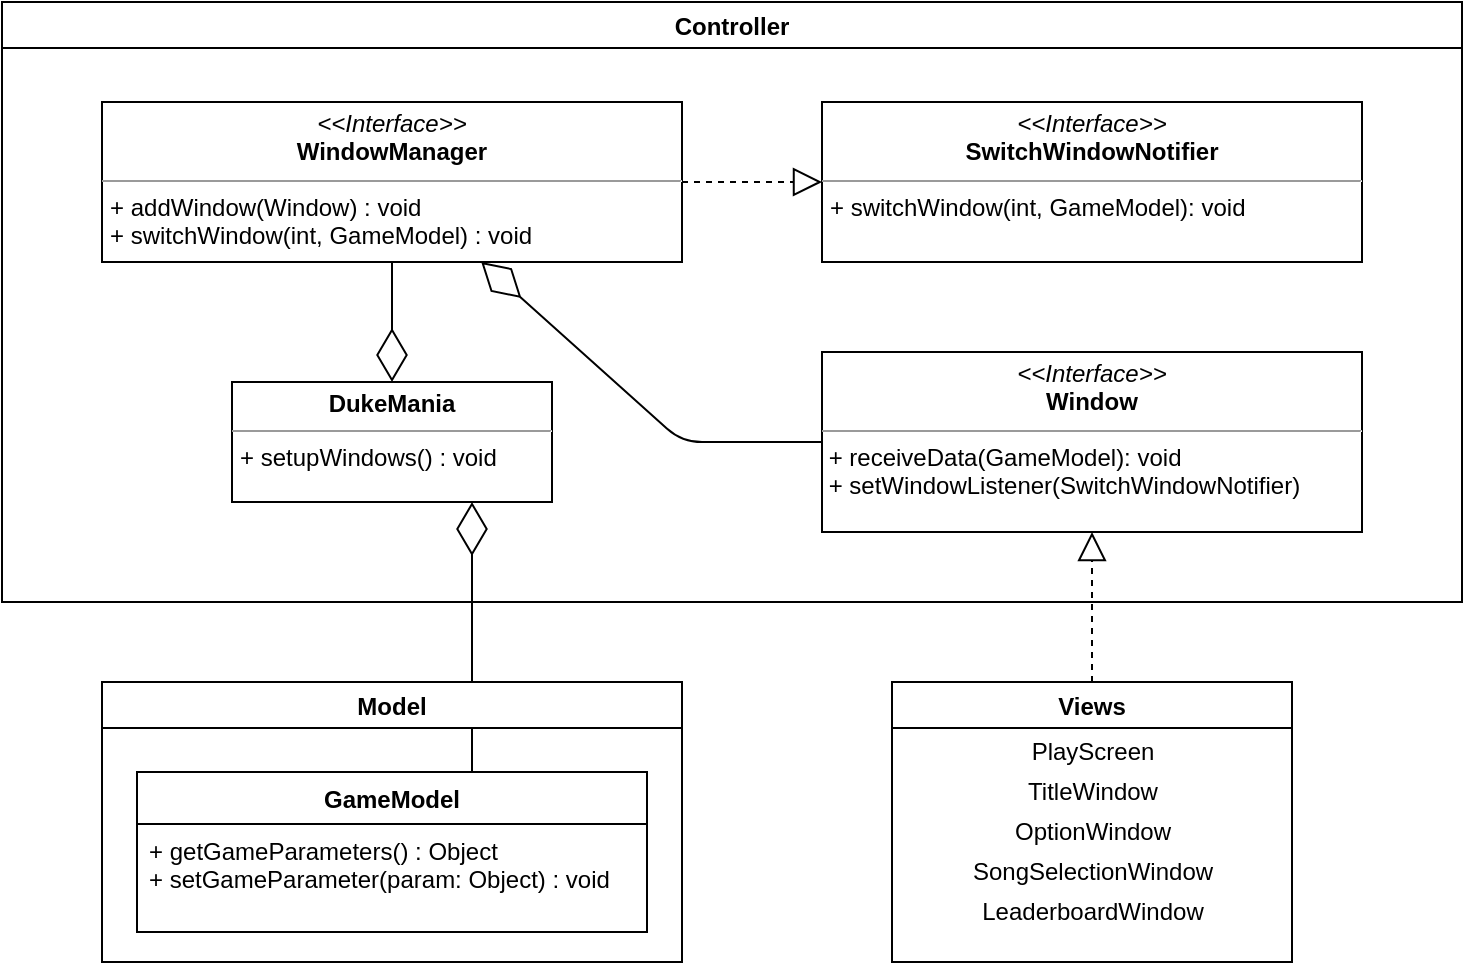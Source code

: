 <mxfile version="14.9.8"><diagram id="nyu8Z6RJ2KdbxtdXhRC9" name="Page-1"><mxGraphModel dx="358" dy="603" grid="1" gridSize="10" guides="1" tooltips="1" connect="1" arrows="1" fold="1" page="1" pageScale="1" pageWidth="827" pageHeight="1169" math="0" shadow="0"><root><mxCell id="0"/><mxCell id="1" parent="0"/><mxCell id="0Zcz4t7QTz2DXQ4KWZik-14" value="" style="endArrow=diamondThin;endFill=0;endSize=24;html=1;entryX=0.75;entryY=1;entryDx=0;entryDy=0;" parent="1" target="8ULCTMuRKkHxZzwjEUg1-7" edge="1"><mxGeometry width="160" relative="1" as="geometry"><mxPoint x="1146" y="990" as="sourcePoint"/><mxPoint x="490" y="594.5" as="targetPoint"/><Array as="points"><mxPoint x="1185" y="980"/></Array></mxGeometry></mxCell><mxCell id="0Zcz4t7QTz2DXQ4KWZik-15" value="Views" style="swimlane;" parent="1" vertex="1"><mxGeometry x="1395" y="920" width="200" height="140" as="geometry"><mxRectangle x="1020" y="530" width="70" height="23" as="alternateBounds"/></mxGeometry></mxCell><mxCell id="8ULCTMuRKkHxZzwjEUg1-10" value="PlayScreen" style="text;html=1;align=center;verticalAlign=middle;resizable=0;points=[];autosize=1;strokeColor=none;" vertex="1" parent="0Zcz4t7QTz2DXQ4KWZik-15"><mxGeometry x="60" y="25" width="80" height="20" as="geometry"/></mxCell><mxCell id="8ULCTMuRKkHxZzwjEUg1-11" value="TitleWindow" style="text;html=1;align=center;verticalAlign=middle;resizable=0;points=[];autosize=1;strokeColor=none;" vertex="1" parent="0Zcz4t7QTz2DXQ4KWZik-15"><mxGeometry x="60" y="45" width="80" height="20" as="geometry"/></mxCell><mxCell id="8ULCTMuRKkHxZzwjEUg1-15" value="SongSelectionWindow" style="text;html=1;align=center;verticalAlign=middle;resizable=0;points=[];autosize=1;strokeColor=none;" vertex="1" parent="0Zcz4t7QTz2DXQ4KWZik-15"><mxGeometry x="30" y="85" width="140" height="20" as="geometry"/></mxCell><mxCell id="8ULCTMuRKkHxZzwjEUg1-13" value="OptionWindow" style="text;html=1;align=center;verticalAlign=middle;resizable=0;points=[];autosize=1;strokeColor=none;" vertex="1" parent="0Zcz4t7QTz2DXQ4KWZik-15"><mxGeometry x="55" y="65" width="90" height="20" as="geometry"/></mxCell><mxCell id="8ULCTMuRKkHxZzwjEUg1-14" value="LeaderboardWindow" style="text;html=1;align=center;verticalAlign=middle;resizable=0;points=[];autosize=1;strokeColor=none;" vertex="1" parent="0Zcz4t7QTz2DXQ4KWZik-15"><mxGeometry x="35" y="105" width="130" height="20" as="geometry"/></mxCell><mxCell id="8ULCTMuRKkHxZzwjEUg1-20" value="Controller" style="swimlane;startSize=23;" vertex="1" parent="1"><mxGeometry x="950" y="580" width="730" height="300" as="geometry"><mxRectangle x="1020" y="530" width="70" height="23" as="alternateBounds"/></mxGeometry></mxCell><mxCell id="0Zcz4t7QTz2DXQ4KWZik-3" value="&lt;p style=&quot;margin: 0px ; margin-top: 4px ; text-align: center&quot;&gt;&lt;i&gt;&amp;lt;&amp;lt;Interface&amp;gt;&amp;gt;&lt;/i&gt;&lt;br&gt;&lt;b&gt;Window&lt;/b&gt;&lt;/p&gt;&lt;hr size=&quot;1&quot;&gt;&lt;p style=&quot;margin: 0px ; margin-left: 4px&quot;&gt;&lt;/p&gt;&amp;nbsp;+ receiveData(GameModel): void&lt;br&gt;&amp;nbsp;+ setWindowListener(SwitchWindowNotifier)" style="verticalAlign=top;align=left;overflow=fill;fontSize=12;fontFamily=Helvetica;html=1;" parent="8ULCTMuRKkHxZzwjEUg1-20" vertex="1"><mxGeometry x="410" y="175" width="270" height="90" as="geometry"/></mxCell><mxCell id="0Zcz4t7QTz2DXQ4KWZik-2" value="&lt;p style=&quot;margin: 0px ; margin-top: 4px ; text-align: center&quot;&gt;&lt;i&gt;&amp;lt;&amp;lt;Interface&amp;gt;&amp;gt;&lt;/i&gt;&lt;br&gt;&lt;b&gt;SwitchWindowNotifier&lt;/b&gt;&lt;/p&gt;&lt;hr size=&quot;1&quot;&gt;&lt;p style=&quot;margin: 0px ; margin-left: 4px&quot;&gt;+ switchWindow(int, GameModel): void&lt;br&gt;&lt;/p&gt;" style="verticalAlign=top;align=left;overflow=fill;fontSize=12;fontFamily=Helvetica;html=1;" parent="8ULCTMuRKkHxZzwjEUg1-20" vertex="1"><mxGeometry x="410" y="50" width="270" height="80" as="geometry"/></mxCell><mxCell id="0Zcz4t7QTz2DXQ4KWZik-1" value="&lt;p style=&quot;margin: 0px ; margin-top: 4px ; text-align: center&quot;&gt;&lt;i&gt;&amp;lt;&amp;lt;Interface&amp;gt;&amp;gt;&lt;/i&gt;&lt;br&gt;&lt;b&gt;WindowManager&lt;/b&gt;&lt;/p&gt;&lt;hr size=&quot;1&quot;&gt;&lt;p style=&quot;margin: 0px ; margin-left: 4px&quot;&gt;&lt;span&gt;+ addWindow(Window) : void&lt;/span&gt;&lt;br&gt;&lt;/p&gt;&lt;p style=&quot;margin: 0px ; margin-left: 4px&quot;&gt;+ switchWindow(int, GameModel) : void&lt;/p&gt;" style="verticalAlign=top;align=left;overflow=fill;fontSize=12;fontFamily=Helvetica;html=1;" parent="8ULCTMuRKkHxZzwjEUg1-20" vertex="1"><mxGeometry x="50" y="50" width="290" height="80" as="geometry"/></mxCell><mxCell id="8ULCTMuRKkHxZzwjEUg1-7" value="&lt;p style=&quot;margin: 0px ; margin-top: 4px ; text-align: center&quot;&gt;&lt;b&gt;DukeMania&lt;/b&gt;&lt;/p&gt;&lt;hr size=&quot;1&quot;&gt;&lt;p style=&quot;margin: 0px ; margin-left: 4px&quot;&gt;&lt;/p&gt;&lt;p style=&quot;margin: 0px ; margin-left: 4px&quot;&gt;+ setupWindows() : void&lt;/p&gt;" style="verticalAlign=top;align=left;overflow=fill;fontSize=12;fontFamily=Helvetica;html=1;" vertex="1" parent="8ULCTMuRKkHxZzwjEUg1-20"><mxGeometry x="115" y="190" width="160" height="60" as="geometry"/></mxCell><mxCell id="8ULCTMuRKkHxZzwjEUg1-27" value="" style="endArrow=block;dashed=1;endFill=0;endSize=12;html=1;" edge="1" parent="8ULCTMuRKkHxZzwjEUg1-20" source="0Zcz4t7QTz2DXQ4KWZik-1" target="0Zcz4t7QTz2DXQ4KWZik-2"><mxGeometry width="160" relative="1" as="geometry"><mxPoint x="680" y="480" as="sourcePoint"/><mxPoint x="400" y="140" as="targetPoint"/></mxGeometry></mxCell><mxCell id="8ULCTMuRKkHxZzwjEUg1-28" value="" style="endArrow=diamondThin;endFill=0;endSize=24;html=1;" edge="1" parent="8ULCTMuRKkHxZzwjEUg1-20" source="0Zcz4t7QTz2DXQ4KWZik-1" target="8ULCTMuRKkHxZzwjEUg1-7"><mxGeometry width="160" relative="1" as="geometry"><mxPoint x="110" y="190" as="sourcePoint"/><mxPoint x="270" y="190" as="targetPoint"/></mxGeometry></mxCell><mxCell id="8ULCTMuRKkHxZzwjEUg1-29" value="" style="endArrow=diamondThin;endFill=0;endSize=24;html=1;" edge="1" parent="8ULCTMuRKkHxZzwjEUg1-20" source="0Zcz4t7QTz2DXQ4KWZik-3" target="0Zcz4t7QTz2DXQ4KWZik-1"><mxGeometry width="160" relative="1" as="geometry"><mxPoint x="670" y="450" as="sourcePoint"/><mxPoint x="830" y="450" as="targetPoint"/><Array as="points"><mxPoint x="340" y="220"/></Array></mxGeometry></mxCell><mxCell id="8ULCTMuRKkHxZzwjEUg1-26" value="" style="endArrow=block;dashed=1;endFill=0;endSize=12;html=1;" edge="1" parent="1" source="0Zcz4t7QTz2DXQ4KWZik-15" target="0Zcz4t7QTz2DXQ4KWZik-3"><mxGeometry width="160" relative="1" as="geometry"><mxPoint x="1810" y="840" as="sourcePoint"/><mxPoint x="1790" y="700" as="targetPoint"/></mxGeometry></mxCell><mxCell id="8ULCTMuRKkHxZzwjEUg1-30" value="Model" style="swimlane;" vertex="1" parent="1"><mxGeometry x="1000" y="920" width="290" height="140" as="geometry"><mxRectangle x="1020" y="530" width="70" height="23" as="alternateBounds"/></mxGeometry></mxCell><mxCell id="8ULCTMuRKkHxZzwjEUg1-36" value="GameModel" style="swimlane;fontStyle=1;align=center;verticalAlign=top;childLayout=stackLayout;horizontal=1;startSize=26;horizontalStack=0;resizeParent=1;resizeParentMax=0;resizeLast=0;collapsible=1;marginBottom=0;" vertex="1" parent="8ULCTMuRKkHxZzwjEUg1-30"><mxGeometry x="17.5" y="45" width="255" height="80" as="geometry"/></mxCell><mxCell id="8ULCTMuRKkHxZzwjEUg1-37" value="+ getGameParameters() : Object&#10;+ setGameParameter(param: Object) : void" style="text;strokeColor=none;fillColor=none;align=left;verticalAlign=top;spacingLeft=4;spacingRight=4;overflow=hidden;rotatable=0;points=[[0,0.5],[1,0.5]];portConstraint=eastwest;" vertex="1" parent="8ULCTMuRKkHxZzwjEUg1-36"><mxGeometry y="26" width="255" height="54" as="geometry"/></mxCell></root></mxGraphModel></diagram></mxfile>